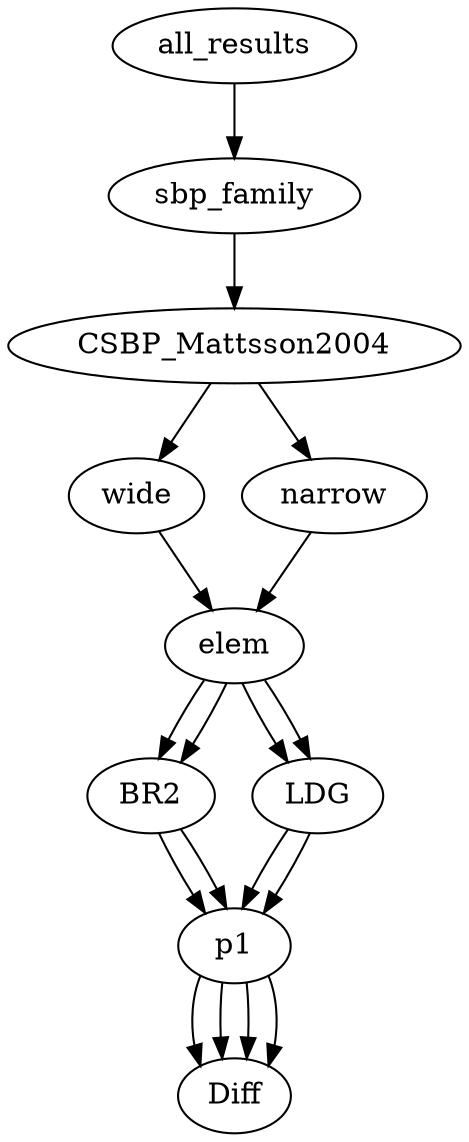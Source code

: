 digraph tree {
    "all_results";
    "sbp_family";
    "CSBP_Mattsson2004";
    "wide";
    "elem";
    "BR2";
    "p1";
    "Diff";
    "LDG";
    "p1";
    "Diff";
    "narrow";
    "elem";
    "BR2";
    "p1";
    "Diff";
    "LDG";
    "p1";
    "Diff";
    "all_results" -> "sbp_family";
    "sbp_family" -> "CSBP_Mattsson2004";
    "CSBP_Mattsson2004" -> "wide";
    "CSBP_Mattsson2004" -> "narrow";
    "wide" -> "elem";
    "elem" -> "BR2";
    "elem" -> "LDG";
    "BR2" -> "p1";
    "p1" -> "Diff";
    "LDG" -> "p1";
    "p1" -> "Diff";
    "narrow" -> "elem";
    "elem" -> "BR2";
    "elem" -> "LDG";
    "BR2" -> "p1";
    "p1" -> "Diff";
    "LDG" -> "p1";
    "p1" -> "Diff";
}
